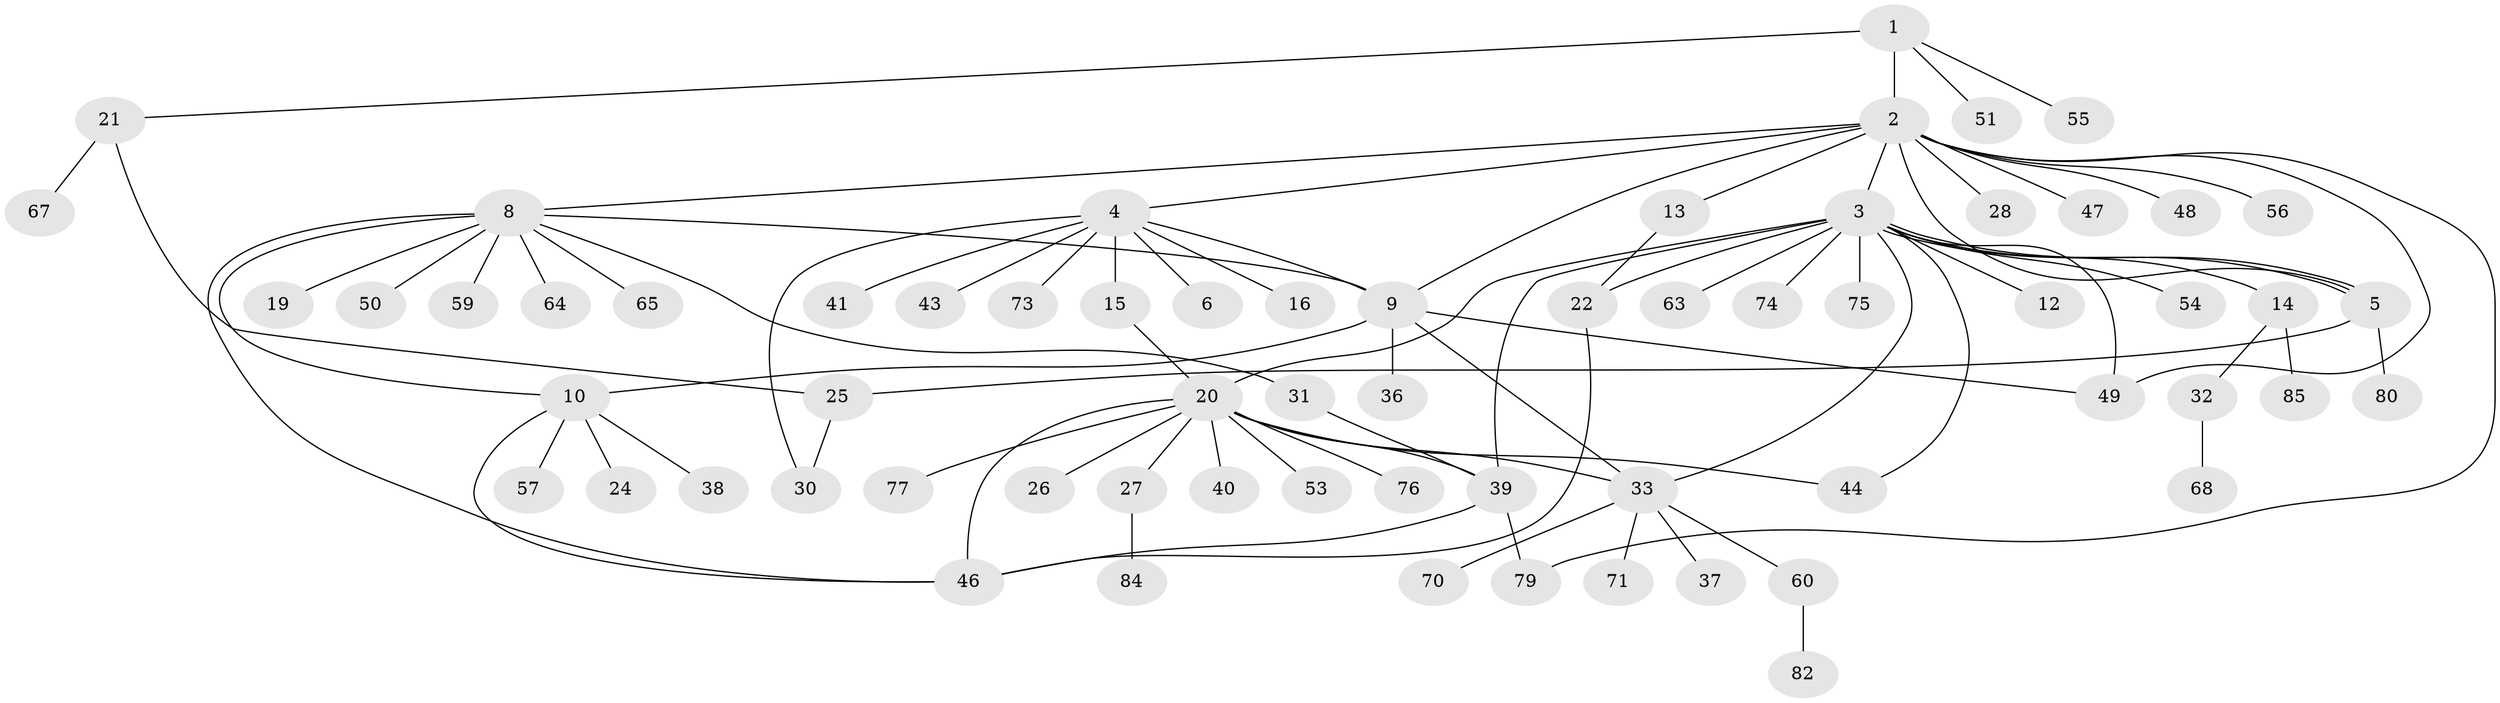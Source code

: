 // original degree distribution, {4: 0.07058823529411765, 12: 0.023529411764705882, 15: 0.011764705882352941, 10: 0.011764705882352941, 5: 0.03529411764705882, 1: 0.5058823529411764, 7: 0.023529411764705882, 6: 0.03529411764705882, 2: 0.2, 3: 0.08235294117647059}
// Generated by graph-tools (version 1.1) at 2025/41/03/06/25 10:41:44]
// undirected, 65 vertices, 85 edges
graph export_dot {
graph [start="1"]
  node [color=gray90,style=filled];
  1 [super="+45"];
  2 [super="+17"];
  3 [super="+7"];
  4 [super="+72"];
  5;
  6;
  8 [super="+11"];
  9 [super="+81"];
  10 [super="+42"];
  12 [super="+23"];
  13;
  14 [super="+18"];
  15;
  16;
  19;
  20 [super="+78"];
  21 [super="+66"];
  22;
  24;
  25 [super="+35"];
  26;
  27;
  28 [super="+29"];
  30;
  31 [super="+61"];
  32;
  33 [super="+34"];
  36;
  37;
  38;
  39;
  40 [super="+69"];
  41;
  43;
  44;
  46 [super="+58"];
  47;
  48;
  49 [super="+52"];
  50;
  51;
  53;
  54;
  55;
  56;
  57;
  59 [super="+62"];
  60;
  63;
  64;
  65;
  67;
  68;
  70;
  71;
  73;
  74;
  75;
  76;
  77;
  79 [super="+83"];
  80;
  82;
  84;
  85;
  1 -- 2 [weight=3];
  1 -- 21;
  1 -- 51;
  1 -- 55;
  2 -- 3 [weight=2];
  2 -- 4;
  2 -- 5;
  2 -- 8;
  2 -- 13;
  2 -- 47;
  2 -- 48;
  2 -- 49;
  2 -- 56;
  2 -- 9;
  2 -- 28;
  2 -- 79;
  3 -- 5;
  3 -- 5;
  3 -- 14;
  3 -- 20;
  3 -- 22;
  3 -- 33;
  3 -- 39;
  3 -- 49;
  3 -- 54;
  3 -- 63;
  3 -- 74 [weight=2];
  3 -- 75;
  3 -- 12;
  3 -- 44;
  4 -- 6;
  4 -- 9;
  4 -- 15;
  4 -- 16;
  4 -- 30;
  4 -- 41;
  4 -- 43;
  4 -- 73;
  5 -- 80;
  5 -- 25;
  8 -- 9;
  8 -- 10;
  8 -- 59;
  8 -- 64;
  8 -- 65;
  8 -- 50;
  8 -- 19;
  8 -- 31;
  8 -- 46;
  9 -- 36;
  9 -- 49;
  9 -- 10;
  9 -- 33;
  10 -- 24;
  10 -- 38;
  10 -- 46;
  10 -- 57;
  13 -- 22;
  14 -- 32;
  14 -- 85;
  15 -- 20;
  20 -- 26;
  20 -- 27;
  20 -- 39;
  20 -- 40;
  20 -- 44;
  20 -- 53;
  20 -- 76;
  20 -- 77;
  20 -- 46;
  20 -- 33;
  21 -- 25;
  21 -- 67;
  22 -- 46;
  25 -- 30;
  27 -- 84;
  31 -- 39;
  32 -- 68;
  33 -- 37;
  33 -- 60;
  33 -- 70;
  33 -- 71;
  39 -- 46;
  39 -- 79;
  60 -- 82;
}
